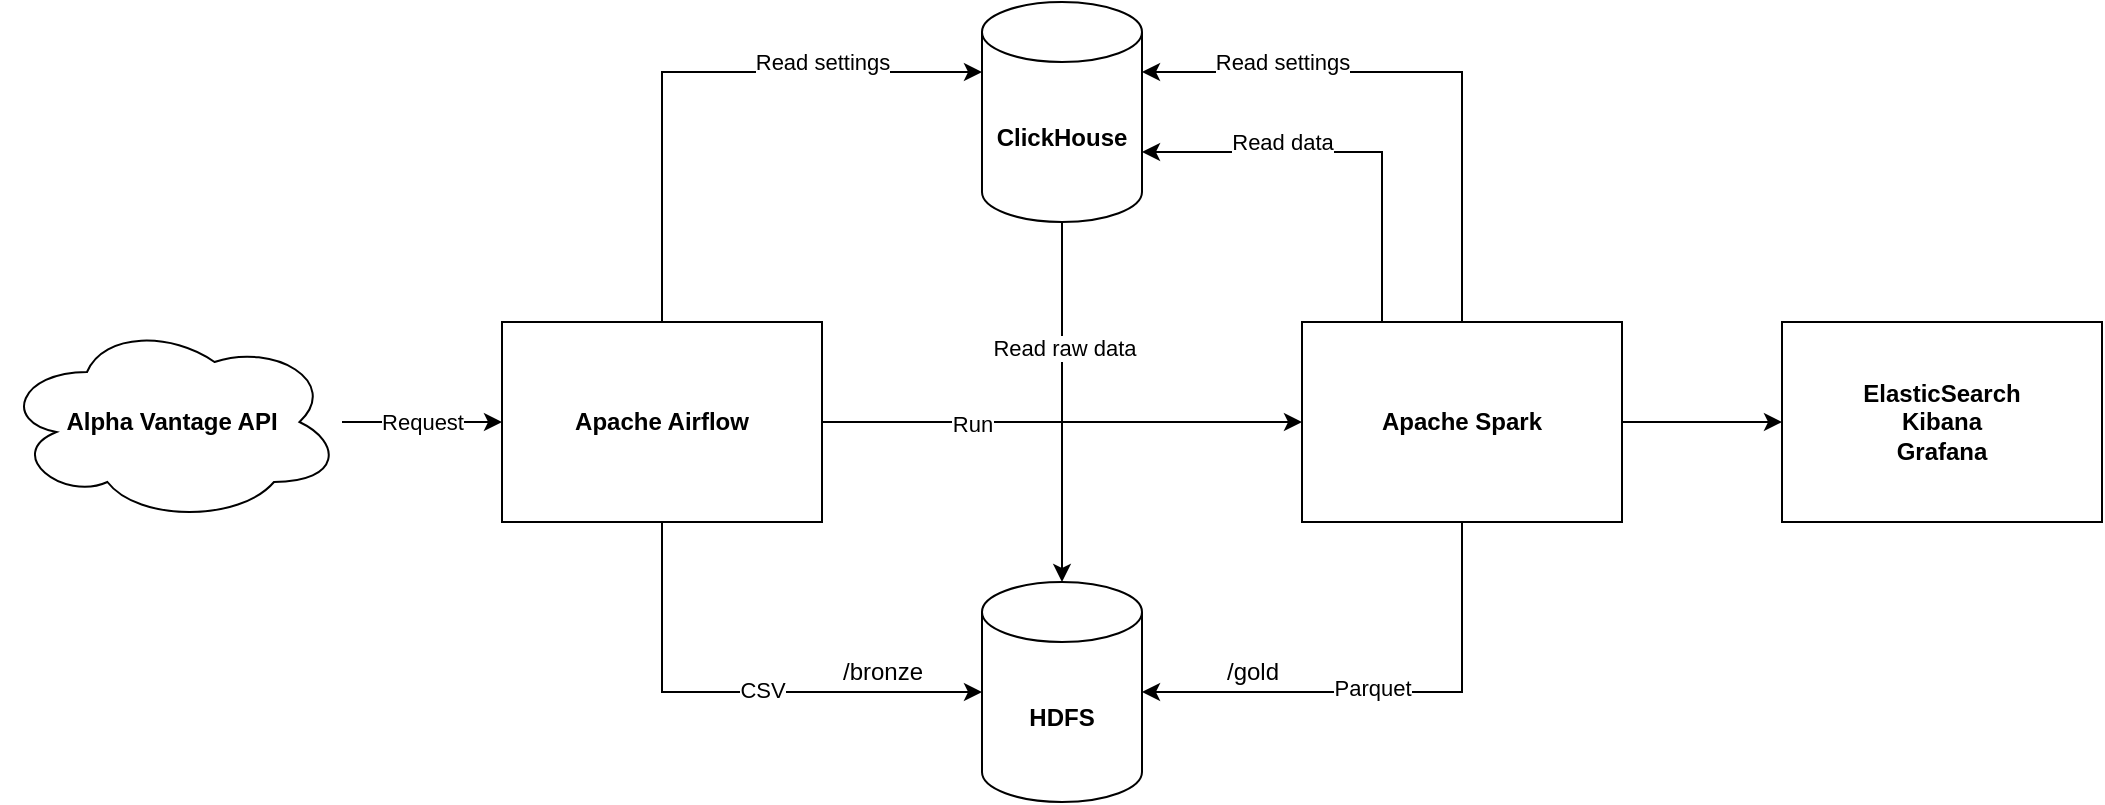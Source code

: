 <mxfile version="20.7.4" type="device"><diagram id="asvQf9DA2i1ljKt4izi4" name="Page-1"><mxGraphModel dx="1900" dy="601" grid="1" gridSize="10" guides="1" tooltips="1" connect="1" arrows="1" fold="1" page="1" pageScale="1" pageWidth="850" pageHeight="1100" math="0" shadow="0"><root><mxCell id="0"/><mxCell id="1" parent="0"/><mxCell id="Bi_5z6GTVgRF6iL4pEtX-49" style="edgeStyle=orthogonalEdgeStyle;rounded=0;orthogonalLoop=1;jettySize=auto;html=1;entryX=1;entryY=0;entryDx=0;entryDy=75;entryPerimeter=0;" parent="1" source="Bi_5z6GTVgRF6iL4pEtX-3" target="Bi_5z6GTVgRF6iL4pEtX-1" edge="1"><mxGeometry relative="1" as="geometry"><mxPoint x="420" y="86" as="targetPoint"/><Array as="points"><mxPoint x="480" y="155"/></Array><mxPoint x="480" y="350" as="sourcePoint"/></mxGeometry></mxCell><mxCell id="Bi_5z6GTVgRF6iL4pEtX-53" value="Read data" style="edgeLabel;html=1;align=center;verticalAlign=middle;resizable=0;points=[];" parent="Bi_5z6GTVgRF6iL4pEtX-49" vertex="1" connectable="0"><mxGeometry x="-0.815" y="-2" relative="1" as="geometry"><mxPoint x="-52" y="-71" as="offset"/></mxGeometry></mxCell><mxCell id="G-Zyuh5orEW1DNWErGzL-4" style="edgeStyle=orthogonalEdgeStyle;rounded=0;orthogonalLoop=1;jettySize=auto;html=1;exitX=0.5;exitY=1;exitDx=0;exitDy=0;exitPerimeter=0;entryX=0.5;entryY=0;entryDx=0;entryDy=0;entryPerimeter=0;" parent="1" source="Bi_5z6GTVgRF6iL4pEtX-1" target="Bi_5z6GTVgRF6iL4pEtX-5" edge="1"><mxGeometry relative="1" as="geometry"/></mxCell><mxCell id="G-Zyuh5orEW1DNWErGzL-6" value="Read raw data" style="edgeLabel;html=1;align=center;verticalAlign=middle;resizable=0;points=[];" parent="G-Zyuh5orEW1DNWErGzL-4" vertex="1" connectable="0"><mxGeometry x="-0.3" y="1" relative="1" as="geometry"><mxPoint as="offset"/></mxGeometry></mxCell><mxCell id="Bi_5z6GTVgRF6iL4pEtX-1" value="ClickHouse" style="shape=cylinder3;whiteSpace=wrap;html=1;boundedLbl=1;backgroundOutline=1;size=15;fontStyle=1" parent="1" vertex="1"><mxGeometry x="280" y="80" width="80" height="110" as="geometry"/></mxCell><mxCell id="Bi_5z6GTVgRF6iL4pEtX-7" style="edgeStyle=orthogonalEdgeStyle;rounded=0;orthogonalLoop=1;jettySize=auto;html=1;entryX=0;entryY=0.5;entryDx=0;entryDy=0;entryPerimeter=0;" parent="1" source="Bi_5z6GTVgRF6iL4pEtX-2" target="Bi_5z6GTVgRF6iL4pEtX-5" edge="1"><mxGeometry relative="1" as="geometry"><Array as="points"><mxPoint x="120" y="425"/></Array></mxGeometry></mxCell><mxCell id="Bi_5z6GTVgRF6iL4pEtX-30" value="CSV" style="edgeLabel;html=1;align=center;verticalAlign=middle;resizable=0;points=[];" parent="Bi_5z6GTVgRF6iL4pEtX-7" vertex="1" connectable="0"><mxGeometry x="-0.282" y="1" relative="1" as="geometry"><mxPoint x="47" as="offset"/></mxGeometry></mxCell><mxCell id="YLaEUSb-K1N0zHM793Gf-1" style="edgeStyle=orthogonalEdgeStyle;rounded=0;orthogonalLoop=1;jettySize=auto;html=1;entryX=0;entryY=0.5;entryDx=0;entryDy=0;" parent="1" source="Bi_5z6GTVgRF6iL4pEtX-2" target="Bi_5z6GTVgRF6iL4pEtX-3" edge="1"><mxGeometry relative="1" as="geometry"/></mxCell><mxCell id="G-Zyuh5orEW1DNWErGzL-5" value="Run" style="edgeLabel;html=1;align=center;verticalAlign=middle;resizable=0;points=[];" parent="YLaEUSb-K1N0zHM793Gf-1" vertex="1" connectable="0"><mxGeometry x="-0.373" y="-1" relative="1" as="geometry"><mxPoint as="offset"/></mxGeometry></mxCell><mxCell id="4UNOD1v_w7htHk-VeWtu-3" style="edgeStyle=orthogonalEdgeStyle;rounded=0;orthogonalLoop=1;jettySize=auto;html=1;entryX=0;entryY=0;entryDx=0;entryDy=35;entryPerimeter=0;" edge="1" parent="1" source="Bi_5z6GTVgRF6iL4pEtX-2" target="Bi_5z6GTVgRF6iL4pEtX-1"><mxGeometry relative="1" as="geometry"><Array as="points"><mxPoint x="120" y="115"/></Array></mxGeometry></mxCell><mxCell id="Bi_5z6GTVgRF6iL4pEtX-2" value="Apache Airflow" style="rounded=0;whiteSpace=wrap;html=1;fontStyle=1" parent="1" vertex="1"><mxGeometry x="40" y="240" width="160" height="100" as="geometry"/></mxCell><mxCell id="Bi_5z6GTVgRF6iL4pEtX-9" style="edgeStyle=orthogonalEdgeStyle;rounded=0;orthogonalLoop=1;jettySize=auto;html=1;entryX=1;entryY=0.5;entryDx=0;entryDy=0;entryPerimeter=0;" parent="1" source="Bi_5z6GTVgRF6iL4pEtX-3" target="Bi_5z6GTVgRF6iL4pEtX-5" edge="1"><mxGeometry relative="1" as="geometry"><Array as="points"><mxPoint x="520" y="425"/></Array></mxGeometry></mxCell><mxCell id="Bi_5z6GTVgRF6iL4pEtX-25" value="Parquet" style="edgeLabel;html=1;align=center;verticalAlign=middle;resizable=0;points=[];" parent="Bi_5z6GTVgRF6iL4pEtX-9" vertex="1" connectable="0"><mxGeometry x="-0.265" y="-2" relative="1" as="geometry"><mxPoint x="-40" as="offset"/></mxGeometry></mxCell><mxCell id="huQdVCZT5ZA-_dngH0i3-2" style="edgeStyle=orthogonalEdgeStyle;rounded=0;orthogonalLoop=1;jettySize=auto;html=1;" parent="1" source="Bi_5z6GTVgRF6iL4pEtX-3" target="huQdVCZT5ZA-_dngH0i3-1" edge="1"><mxGeometry relative="1" as="geometry"/></mxCell><mxCell id="4UNOD1v_w7htHk-VeWtu-2" style="edgeStyle=orthogonalEdgeStyle;rounded=0;orthogonalLoop=1;jettySize=auto;html=1;entryX=1;entryY=0;entryDx=0;entryDy=35;entryPerimeter=0;" edge="1" parent="1" source="Bi_5z6GTVgRF6iL4pEtX-3" target="Bi_5z6GTVgRF6iL4pEtX-1"><mxGeometry relative="1" as="geometry"><Array as="points"><mxPoint x="520" y="115"/></Array></mxGeometry></mxCell><mxCell id="Bi_5z6GTVgRF6iL4pEtX-3" value="Apache Spark" style="rounded=0;whiteSpace=wrap;html=1;fontStyle=1" parent="1" vertex="1"><mxGeometry x="440" y="240" width="160" height="100" as="geometry"/></mxCell><mxCell id="YLaEUSb-K1N0zHM793Gf-7" style="edgeStyle=orthogonalEdgeStyle;rounded=0;orthogonalLoop=1;jettySize=auto;html=1;entryX=0;entryY=0.5;entryDx=0;entryDy=0;" parent="1" source="Bi_5z6GTVgRF6iL4pEtX-4" target="Bi_5z6GTVgRF6iL4pEtX-2" edge="1"><mxGeometry relative="1" as="geometry"/></mxCell><mxCell id="YLaEUSb-K1N0zHM793Gf-8" value="Request" style="edgeLabel;html=1;align=center;verticalAlign=middle;resizable=0;points=[];" parent="YLaEUSb-K1N0zHM793Gf-7" vertex="1" connectable="0"><mxGeometry x="-0.25" y="-1" relative="1" as="geometry"><mxPoint x="10" y="-1" as="offset"/></mxGeometry></mxCell><mxCell id="Bi_5z6GTVgRF6iL4pEtX-4" value="Alpha Vantage API" style="ellipse;shape=cloud;whiteSpace=wrap;html=1;fontStyle=1" parent="1" vertex="1"><mxGeometry x="-210" y="240" width="170" height="100" as="geometry"/></mxCell><mxCell id="Bi_5z6GTVgRF6iL4pEtX-5" value="HDFS" style="shape=cylinder3;whiteSpace=wrap;html=1;boundedLbl=1;backgroundOutline=1;size=15;fontStyle=1" parent="1" vertex="1"><mxGeometry x="280" y="370" width="80" height="110" as="geometry"/></mxCell><mxCell id="G-Zyuh5orEW1DNWErGzL-2" value="Read settings" style="edgeLabel;html=1;align=center;verticalAlign=middle;resizable=0;points=[];" parent="1" vertex="1" connectable="0"><mxGeometry x="430" y="110" as="geometry"/></mxCell><mxCell id="G-Zyuh5orEW1DNWErGzL-7" value="/bronze" style="text;html=1;align=center;verticalAlign=middle;resizable=0;points=[];autosize=1;strokeColor=none;fillColor=none;" parent="1" vertex="1"><mxGeometry x="200" y="400" width="60" height="30" as="geometry"/></mxCell><mxCell id="G-Zyuh5orEW1DNWErGzL-8" value="/gold" style="text;html=1;align=center;verticalAlign=middle;resizable=0;points=[];autosize=1;strokeColor=none;fillColor=none;" parent="1" vertex="1"><mxGeometry x="390" y="400" width="50" height="30" as="geometry"/></mxCell><mxCell id="huQdVCZT5ZA-_dngH0i3-1" value="ElasticSearch&lt;br&gt;Kibana&lt;br&gt;Grafana" style="rounded=0;whiteSpace=wrap;html=1;fontStyle=1" parent="1" vertex="1"><mxGeometry x="680" y="240" width="160" height="100" as="geometry"/></mxCell><mxCell id="4UNOD1v_w7htHk-VeWtu-4" value="Read settings" style="edgeLabel;html=1;align=center;verticalAlign=middle;resizable=0;points=[];" vertex="1" connectable="0" parent="1"><mxGeometry x="200" y="110" as="geometry"/></mxCell></root></mxGraphModel></diagram></mxfile>